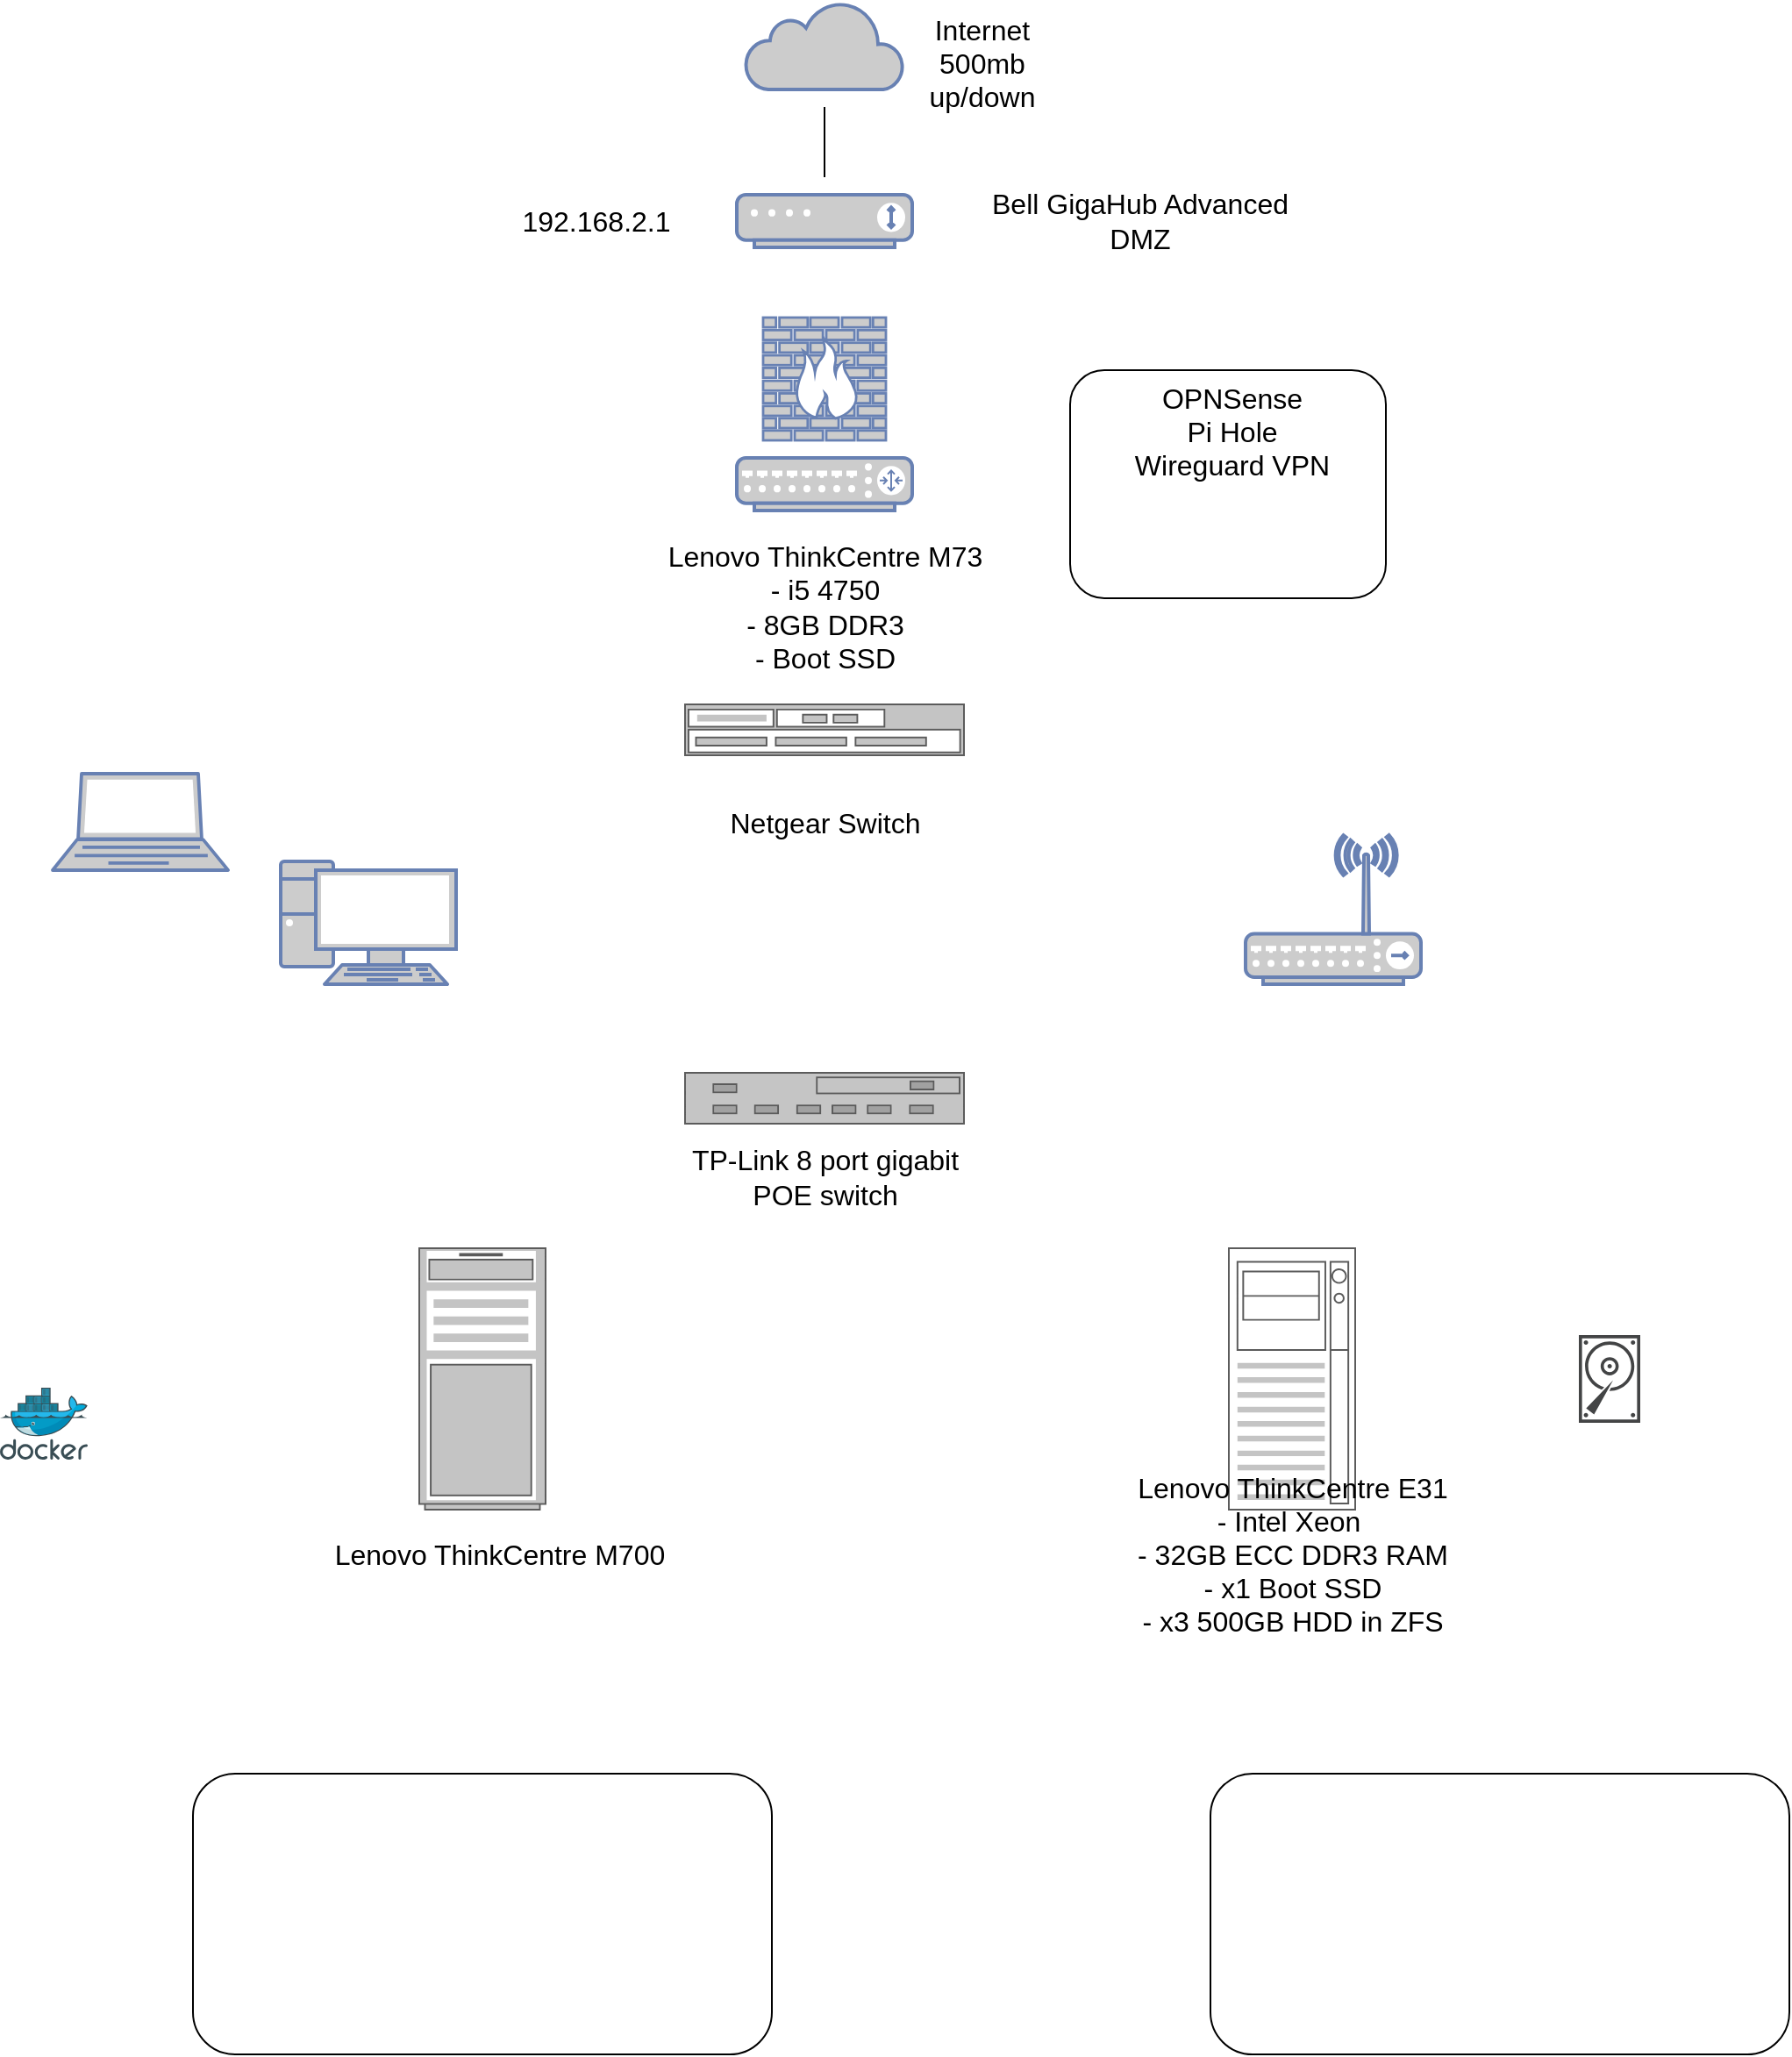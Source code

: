 <mxfile version="26.0.8">
  <diagram name="Page-1" id="55a83fd1-7818-8e21-69c5-c3457e3827bb">
    <mxGraphModel dx="1631" dy="884" grid="1" gridSize="10" guides="1" tooltips="1" connect="1" arrows="1" fold="1" page="1" pageScale="1" pageWidth="1100" pageHeight="850" background="none" math="0" shadow="0">
      <root>
        <mxCell id="0" />
        <mxCell id="1" parent="0" />
        <mxCell id="jQjBUP747iZEK8PiLITo-1" value="" style="html=1;outlineConnect=0;fillColor=#CCCCCC;strokeColor=#6881B3;gradientColor=none;gradientDirection=north;strokeWidth=2;shape=mxgraph.networks.cloud;fontColor=#ffffff;" parent="1" vertex="1">
          <mxGeometry x="465" y="150" width="90" height="50" as="geometry" />
        </mxCell>
        <mxCell id="jQjBUP747iZEK8PiLITo-3" value="Internet 500mb up/down" style="text;html=1;align=center;verticalAlign=middle;whiteSpace=wrap;rounded=0;fontSize=16;" parent="1" vertex="1">
          <mxGeometry x="570" y="170" width="60" height="30" as="geometry" />
        </mxCell>
        <mxCell id="jQjBUP747iZEK8PiLITo-4" value="" style="endArrow=none;html=1;rounded=0;fontSize=12;startSize=8;endSize=8;curved=1;" parent="1" edge="1">
          <mxGeometry width="50" height="50" relative="1" as="geometry">
            <mxPoint x="510" y="250" as="sourcePoint" />
            <mxPoint x="510" y="210" as="targetPoint" />
          </mxGeometry>
        </mxCell>
        <mxCell id="jQjBUP747iZEK8PiLITo-5" value="" style="fontColor=#0066CC;verticalAlign=top;verticalLabelPosition=bottom;labelPosition=center;align=center;html=1;outlineConnect=0;fillColor=#CCCCCC;strokeColor=#6881B3;gradientColor=none;gradientDirection=north;strokeWidth=2;shape=mxgraph.networks.modem;" parent="1" vertex="1">
          <mxGeometry x="460" y="260" width="100" height="30" as="geometry" />
        </mxCell>
        <mxCell id="jQjBUP747iZEK8PiLITo-6" value="Bell GigaHub Advanced DMZ" style="text;html=1;align=center;verticalAlign=middle;whiteSpace=wrap;rounded=0;fontSize=16;" parent="1" vertex="1">
          <mxGeometry x="590" y="260" width="200" height="30" as="geometry" />
        </mxCell>
        <mxCell id="jQjBUP747iZEK8PiLITo-7" value="" style="fontColor=#0066CC;verticalAlign=top;verticalLabelPosition=bottom;labelPosition=center;align=center;html=1;outlineConnect=0;fillColor=#CCCCCC;strokeColor=#6881B3;gradientColor=none;gradientDirection=north;strokeWidth=2;shape=mxgraph.networks.router;" parent="1" vertex="1">
          <mxGeometry x="460" y="410" width="100" height="30" as="geometry" />
        </mxCell>
        <mxCell id="jQjBUP747iZEK8PiLITo-9" value="Lenovo ThinkCentre M73&lt;div&gt;- i5 4750&lt;/div&gt;&lt;div&gt;- 8GB DDR3&lt;/div&gt;&lt;div&gt;- Boot SSD&lt;/div&gt;" style="text;html=1;align=center;verticalAlign=middle;whiteSpace=wrap;rounded=0;fontSize=16;" parent="1" vertex="1">
          <mxGeometry x="397.5" y="450" width="225" height="90" as="geometry" />
        </mxCell>
        <mxCell id="jQjBUP747iZEK8PiLITo-10" value="" style="image;sketch=0;aspect=fixed;html=1;points=[];align=center;fontSize=12;image=img/lib/mscae/Docker.svg;" parent="1" vertex="1">
          <mxGeometry x="40" y="940" width="50" height="41" as="geometry" />
        </mxCell>
        <mxCell id="GjfVkco9CjI6PsuyNRYr-3" value="" style="fontColor=#0066CC;verticalAlign=top;verticalLabelPosition=bottom;labelPosition=center;align=center;html=1;outlineConnect=0;fillColor=#CCCCCC;strokeColor=#6881B3;gradientColor=none;gradientDirection=north;strokeWidth=2;shape=mxgraph.networks.laptop;" vertex="1" parent="1">
          <mxGeometry x="70" y="590" width="100" height="55" as="geometry" />
        </mxCell>
        <mxCell id="GjfVkco9CjI6PsuyNRYr-4" value="" style="fontColor=#0066CC;verticalAlign=top;verticalLabelPosition=bottom;labelPosition=center;align=center;html=1;outlineConnect=0;fillColor=#CCCCCC;strokeColor=#6881B3;gradientColor=none;gradientDirection=north;strokeWidth=2;shape=mxgraph.networks.pc;" vertex="1" parent="1">
          <mxGeometry x="200" y="640" width="100" height="70" as="geometry" />
        </mxCell>
        <mxCell id="GjfVkco9CjI6PsuyNRYr-5" value="" style="fontColor=#0066CC;verticalAlign=top;verticalLabelPosition=bottom;labelPosition=center;align=center;html=1;outlineConnect=0;fillColor=#CCCCCC;strokeColor=#6881B3;gradientColor=none;gradientDirection=north;strokeWidth=2;shape=mxgraph.networks.firewall;" vertex="1" parent="1">
          <mxGeometry x="475" y="330" width="70" height="70" as="geometry" />
        </mxCell>
        <mxCell id="GjfVkco9CjI6PsuyNRYr-7" value="" style="strokeColor=#666666;html=1;labelPosition=right;align=left;spacingLeft=15;shadow=0;dashed=0;outlineConnect=0;shape=mxgraph.rack.general.switches_1;" vertex="1" parent="1">
          <mxGeometry x="430" y="550" width="160" height="30" as="geometry" />
        </mxCell>
        <mxCell id="GjfVkco9CjI6PsuyNRYr-8" value="" style="strokeColor=#666666;html=1;labelPosition=right;align=left;spacingLeft=15;shadow=0;dashed=0;outlineConnect=0;shape=mxgraph.rack.general.switches_2;" vertex="1" parent="1">
          <mxGeometry x="430" y="760" width="160" height="30" as="geometry" />
        </mxCell>
        <mxCell id="GjfVkco9CjI6PsuyNRYr-9" value="" style="strokeColor=#666666;html=1;verticalLabelPosition=bottom;labelBackgroundColor=#ffffff;verticalAlign=top;outlineConnect=0;shadow=0;dashed=0;shape=mxgraph.rack.general.server_1;" vertex="1" parent="1">
          <mxGeometry x="278.5" y="860" width="73" height="150" as="geometry" />
        </mxCell>
        <mxCell id="GjfVkco9CjI6PsuyNRYr-10" value="" style="strokeColor=#666666;html=1;verticalLabelPosition=bottom;labelBackgroundColor=#ffffff;verticalAlign=top;outlineConnect=0;shadow=0;dashed=0;shape=mxgraph.rack.general.server_2;" vertex="1" parent="1">
          <mxGeometry x="740" y="860" width="73" height="150" as="geometry" />
        </mxCell>
        <mxCell id="GjfVkco9CjI6PsuyNRYr-11" value="" style="rounded=1;whiteSpace=wrap;html=1;" vertex="1" parent="1">
          <mxGeometry x="150" y="1160" width="330" height="160" as="geometry" />
        </mxCell>
        <mxCell id="GjfVkco9CjI6PsuyNRYr-12" value="" style="rounded=1;whiteSpace=wrap;html=1;" vertex="1" parent="1">
          <mxGeometry x="730" y="1160" width="330" height="160" as="geometry" />
        </mxCell>
        <mxCell id="GjfVkco9CjI6PsuyNRYr-13" value="" style="rounded=1;whiteSpace=wrap;html=1;" vertex="1" parent="1">
          <mxGeometry x="650" y="360" width="180" height="130" as="geometry" />
        </mxCell>
        <mxCell id="GjfVkco9CjI6PsuyNRYr-14" value="Lenovo ThinkCentre M700" style="text;html=1;align=center;verticalAlign=middle;whiteSpace=wrap;rounded=0;fontSize=16;" vertex="1" parent="1">
          <mxGeometry x="220" y="1020" width="210" height="30" as="geometry" />
        </mxCell>
        <mxCell id="GjfVkco9CjI6PsuyNRYr-15" value="Lenovo ThinkCentre E31&lt;div&gt;- Intel Xeon&amp;nbsp;&lt;/div&gt;&lt;div&gt;- 32GB ECC DDR3 RAM&lt;/div&gt;&lt;div&gt;- x1 Boot SSD&lt;/div&gt;&lt;div&gt;- x3 500GB HDD in ZFS&lt;/div&gt;" style="text;html=1;align=center;verticalAlign=middle;whiteSpace=wrap;rounded=0;fontSize=16;" vertex="1" parent="1">
          <mxGeometry x="671.5" y="1020" width="210" height="30" as="geometry" />
        </mxCell>
        <mxCell id="GjfVkco9CjI6PsuyNRYr-16" value="OPNSense&lt;div&gt;Pi Hole&lt;/div&gt;&lt;div&gt;Wireguard VPN&lt;/div&gt;" style="text;html=1;align=center;verticalAlign=middle;whiteSpace=wrap;rounded=0;fontSize=16;" vertex="1" parent="1">
          <mxGeometry x="630" y="350" width="225" height="90" as="geometry" />
        </mxCell>
        <mxCell id="GjfVkco9CjI6PsuyNRYr-17" value="Netgear Switch" style="text;html=1;align=center;verticalAlign=middle;whiteSpace=wrap;rounded=0;fontSize=16;" vertex="1" parent="1">
          <mxGeometry x="397.5" y="572.5" width="225" height="90" as="geometry" />
        </mxCell>
        <mxCell id="GjfVkco9CjI6PsuyNRYr-18" value="TP-Link 8 port gigabit POE switch" style="text;html=1;align=center;verticalAlign=middle;whiteSpace=wrap;rounded=0;fontSize=16;" vertex="1" parent="1">
          <mxGeometry x="418.75" y="794.5" width="182.5" height="50" as="geometry" />
        </mxCell>
        <mxCell id="GjfVkco9CjI6PsuyNRYr-19" value="" style="sketch=0;pointerEvents=1;shadow=0;dashed=0;html=1;strokeColor=none;fillColor=#434445;aspect=fixed;labelPosition=center;verticalLabelPosition=bottom;verticalAlign=top;align=center;outlineConnect=0;shape=mxgraph.vvd.disk;" vertex="1" parent="1">
          <mxGeometry x="940" y="910" width="35" height="50" as="geometry" />
        </mxCell>
        <mxCell id="GjfVkco9CjI6PsuyNRYr-21" value="" style="fontColor=#0066CC;verticalAlign=top;verticalLabelPosition=bottom;labelPosition=center;align=center;html=1;outlineConnect=0;fillColor=#CCCCCC;strokeColor=#6881B3;gradientColor=none;gradientDirection=north;strokeWidth=2;shape=mxgraph.networks.wireless_hub;" vertex="1" parent="1">
          <mxGeometry x="750" y="625" width="100" height="85" as="geometry" />
        </mxCell>
        <mxCell id="GjfVkco9CjI6PsuyNRYr-22" value="192.168.2.1" style="text;html=1;align=center;verticalAlign=middle;whiteSpace=wrap;rounded=0;fontSize=16;" vertex="1" parent="1">
          <mxGeometry x="310" y="260" width="140" height="30" as="geometry" />
        </mxCell>
      </root>
    </mxGraphModel>
  </diagram>
</mxfile>
